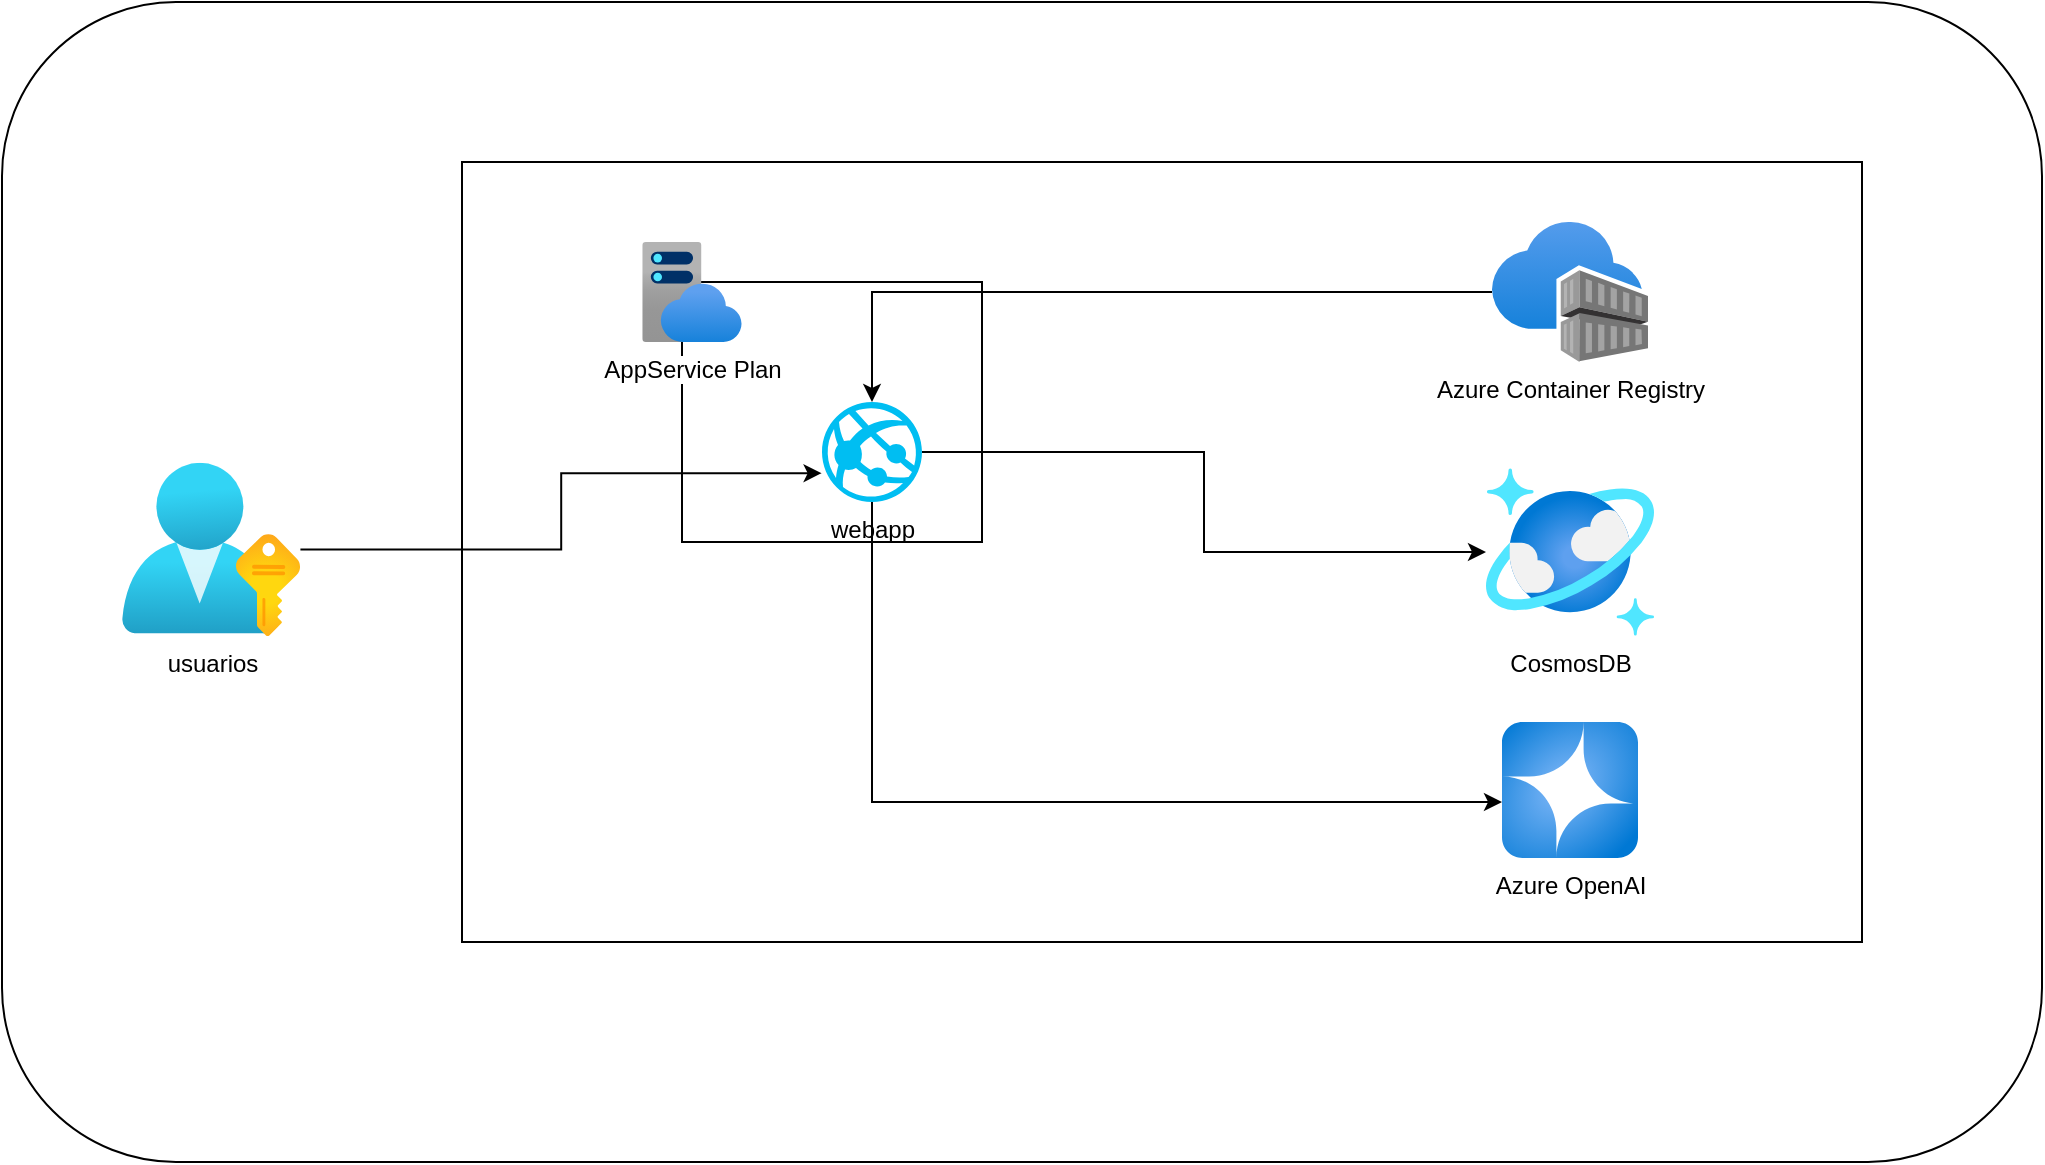 <mxfile version="26.1.1">
  <diagram name="Página-1" id="ey1lMVNFjt7Abwad8ZmU">
    <mxGraphModel dx="2629" dy="1037" grid="1" gridSize="10" guides="1" tooltips="1" connect="1" arrows="1" fold="1" page="1" pageScale="1" pageWidth="827" pageHeight="1169" math="0" shadow="0">
      <root>
        <mxCell id="0" />
        <mxCell id="1" parent="0" />
        <mxCell id="1MytAwqm8tGKz5-woVN_-25" value="" style="rounded=1;whiteSpace=wrap;html=1;" vertex="1" parent="1">
          <mxGeometry x="-210" y="270" width="1020" height="580" as="geometry" />
        </mxCell>
        <mxCell id="1MytAwqm8tGKz5-woVN_-1" value="" style="rounded=0;whiteSpace=wrap;html=1;" vertex="1" parent="1">
          <mxGeometry x="20" y="350" width="700" height="390" as="geometry" />
        </mxCell>
        <mxCell id="1MytAwqm8tGKz5-woVN_-7" value="" style="rounded=0;whiteSpace=wrap;html=1;shadow=0;" vertex="1" parent="1">
          <mxGeometry x="130" y="410" width="150" height="130" as="geometry" />
        </mxCell>
        <mxCell id="1MytAwqm8tGKz5-woVN_-4" value="Azure Container Registry" style="image;aspect=fixed;html=1;points=[];align=center;fontSize=12;image=img/lib/azure2/containers/Container_Registries.svg;" vertex="1" parent="1">
          <mxGeometry x="535" y="380" width="78" height="69.97" as="geometry" />
        </mxCell>
        <mxCell id="1MytAwqm8tGKz5-woVN_-15" style="edgeStyle=orthogonalEdgeStyle;rounded=0;orthogonalLoop=1;jettySize=auto;html=1;exitX=1;exitY=0.5;exitDx=0;exitDy=0;exitPerimeter=0;" edge="1" parent="1" source="1MytAwqm8tGKz5-woVN_-5" target="1MytAwqm8tGKz5-woVN_-9">
          <mxGeometry relative="1" as="geometry" />
        </mxCell>
        <mxCell id="1MytAwqm8tGKz5-woVN_-18" style="edgeStyle=orthogonalEdgeStyle;rounded=0;orthogonalLoop=1;jettySize=auto;html=1;exitX=0.5;exitY=1;exitDx=0;exitDy=0;exitPerimeter=0;" edge="1" parent="1" source="1MytAwqm8tGKz5-woVN_-5" target="1MytAwqm8tGKz5-woVN_-12">
          <mxGeometry relative="1" as="geometry">
            <Array as="points">
              <mxPoint x="225" y="670" />
            </Array>
          </mxGeometry>
        </mxCell>
        <mxCell id="1MytAwqm8tGKz5-woVN_-5" value="webapp" style="verticalLabelPosition=bottom;html=1;verticalAlign=top;align=center;strokeColor=none;fillColor=#00BEF2;shape=mxgraph.azure.azure_website;pointerEvents=1;" vertex="1" parent="1">
          <mxGeometry x="200" y="470" width="50" height="50" as="geometry" />
        </mxCell>
        <mxCell id="1MytAwqm8tGKz5-woVN_-6" value="AppService Plan" style="image;aspect=fixed;html=1;points=[];align=center;fontSize=12;image=img/lib/azure2/app_services/App_Service_Plans.svg;" vertex="1" parent="1">
          <mxGeometry x="110" y="390" width="50" height="50" as="geometry" />
        </mxCell>
        <mxCell id="1MytAwqm8tGKz5-woVN_-9" value="CosmosDB" style="image;aspect=fixed;html=1;points=[];align=center;fontSize=12;image=img/lib/azure2/databases/Azure_Cosmos_DB.svg;" vertex="1" parent="1">
          <mxGeometry x="532" y="503" width="84" height="84" as="geometry" />
        </mxCell>
        <mxCell id="1MytAwqm8tGKz5-woVN_-12" value="Azure OpenAI&lt;div&gt;&lt;br&gt;&lt;/div&gt;" style="image;aspect=fixed;html=1;points=[];align=center;fontSize=12;image=img/lib/azure2/ai_machine_learning/Azure_OpenAI.svg;" vertex="1" parent="1">
          <mxGeometry x="540" y="630" width="68" height="68" as="geometry" />
        </mxCell>
        <mxCell id="1MytAwqm8tGKz5-woVN_-17" style="edgeStyle=orthogonalEdgeStyle;rounded=0;orthogonalLoop=1;jettySize=auto;html=1;entryX=0.5;entryY=0;entryDx=0;entryDy=0;entryPerimeter=0;" edge="1" parent="1" source="1MytAwqm8tGKz5-woVN_-4" target="1MytAwqm8tGKz5-woVN_-5">
          <mxGeometry relative="1" as="geometry" />
        </mxCell>
        <mxCell id="1MytAwqm8tGKz5-woVN_-21" value="usuarios" style="image;aspect=fixed;html=1;points=[];align=center;fontSize=12;image=img/lib/azure2/azure_stack/User_Subscriptions.svg;" vertex="1" parent="1">
          <mxGeometry x="-150" y="500.41" width="89.21" height="86.59" as="geometry" />
        </mxCell>
        <mxCell id="1MytAwqm8tGKz5-woVN_-22" style="edgeStyle=orthogonalEdgeStyle;rounded=0;orthogonalLoop=1;jettySize=auto;html=1;entryX=-0.004;entryY=0.712;entryDx=0;entryDy=0;entryPerimeter=0;" edge="1" parent="1" source="1MytAwqm8tGKz5-woVN_-21" target="1MytAwqm8tGKz5-woVN_-5">
          <mxGeometry relative="1" as="geometry" />
        </mxCell>
        <mxCell id="1MytAwqm8tGKz5-woVN_-23" value="" style="shape=image;verticalLabelPosition=bottom;labelBackgroundColor=default;verticalAlign=top;aspect=fixed;imageAspect=0;image=https://upload.wikimedia.org/wikipedia/commons/thumb/f/fa/Microsoft_Azure.svg/1024px-Microsoft_Azure.svg.png;" vertex="1" parent="1">
          <mxGeometry x="636" y="306" width="84" height="84" as="geometry" />
        </mxCell>
      </root>
    </mxGraphModel>
  </diagram>
</mxfile>
